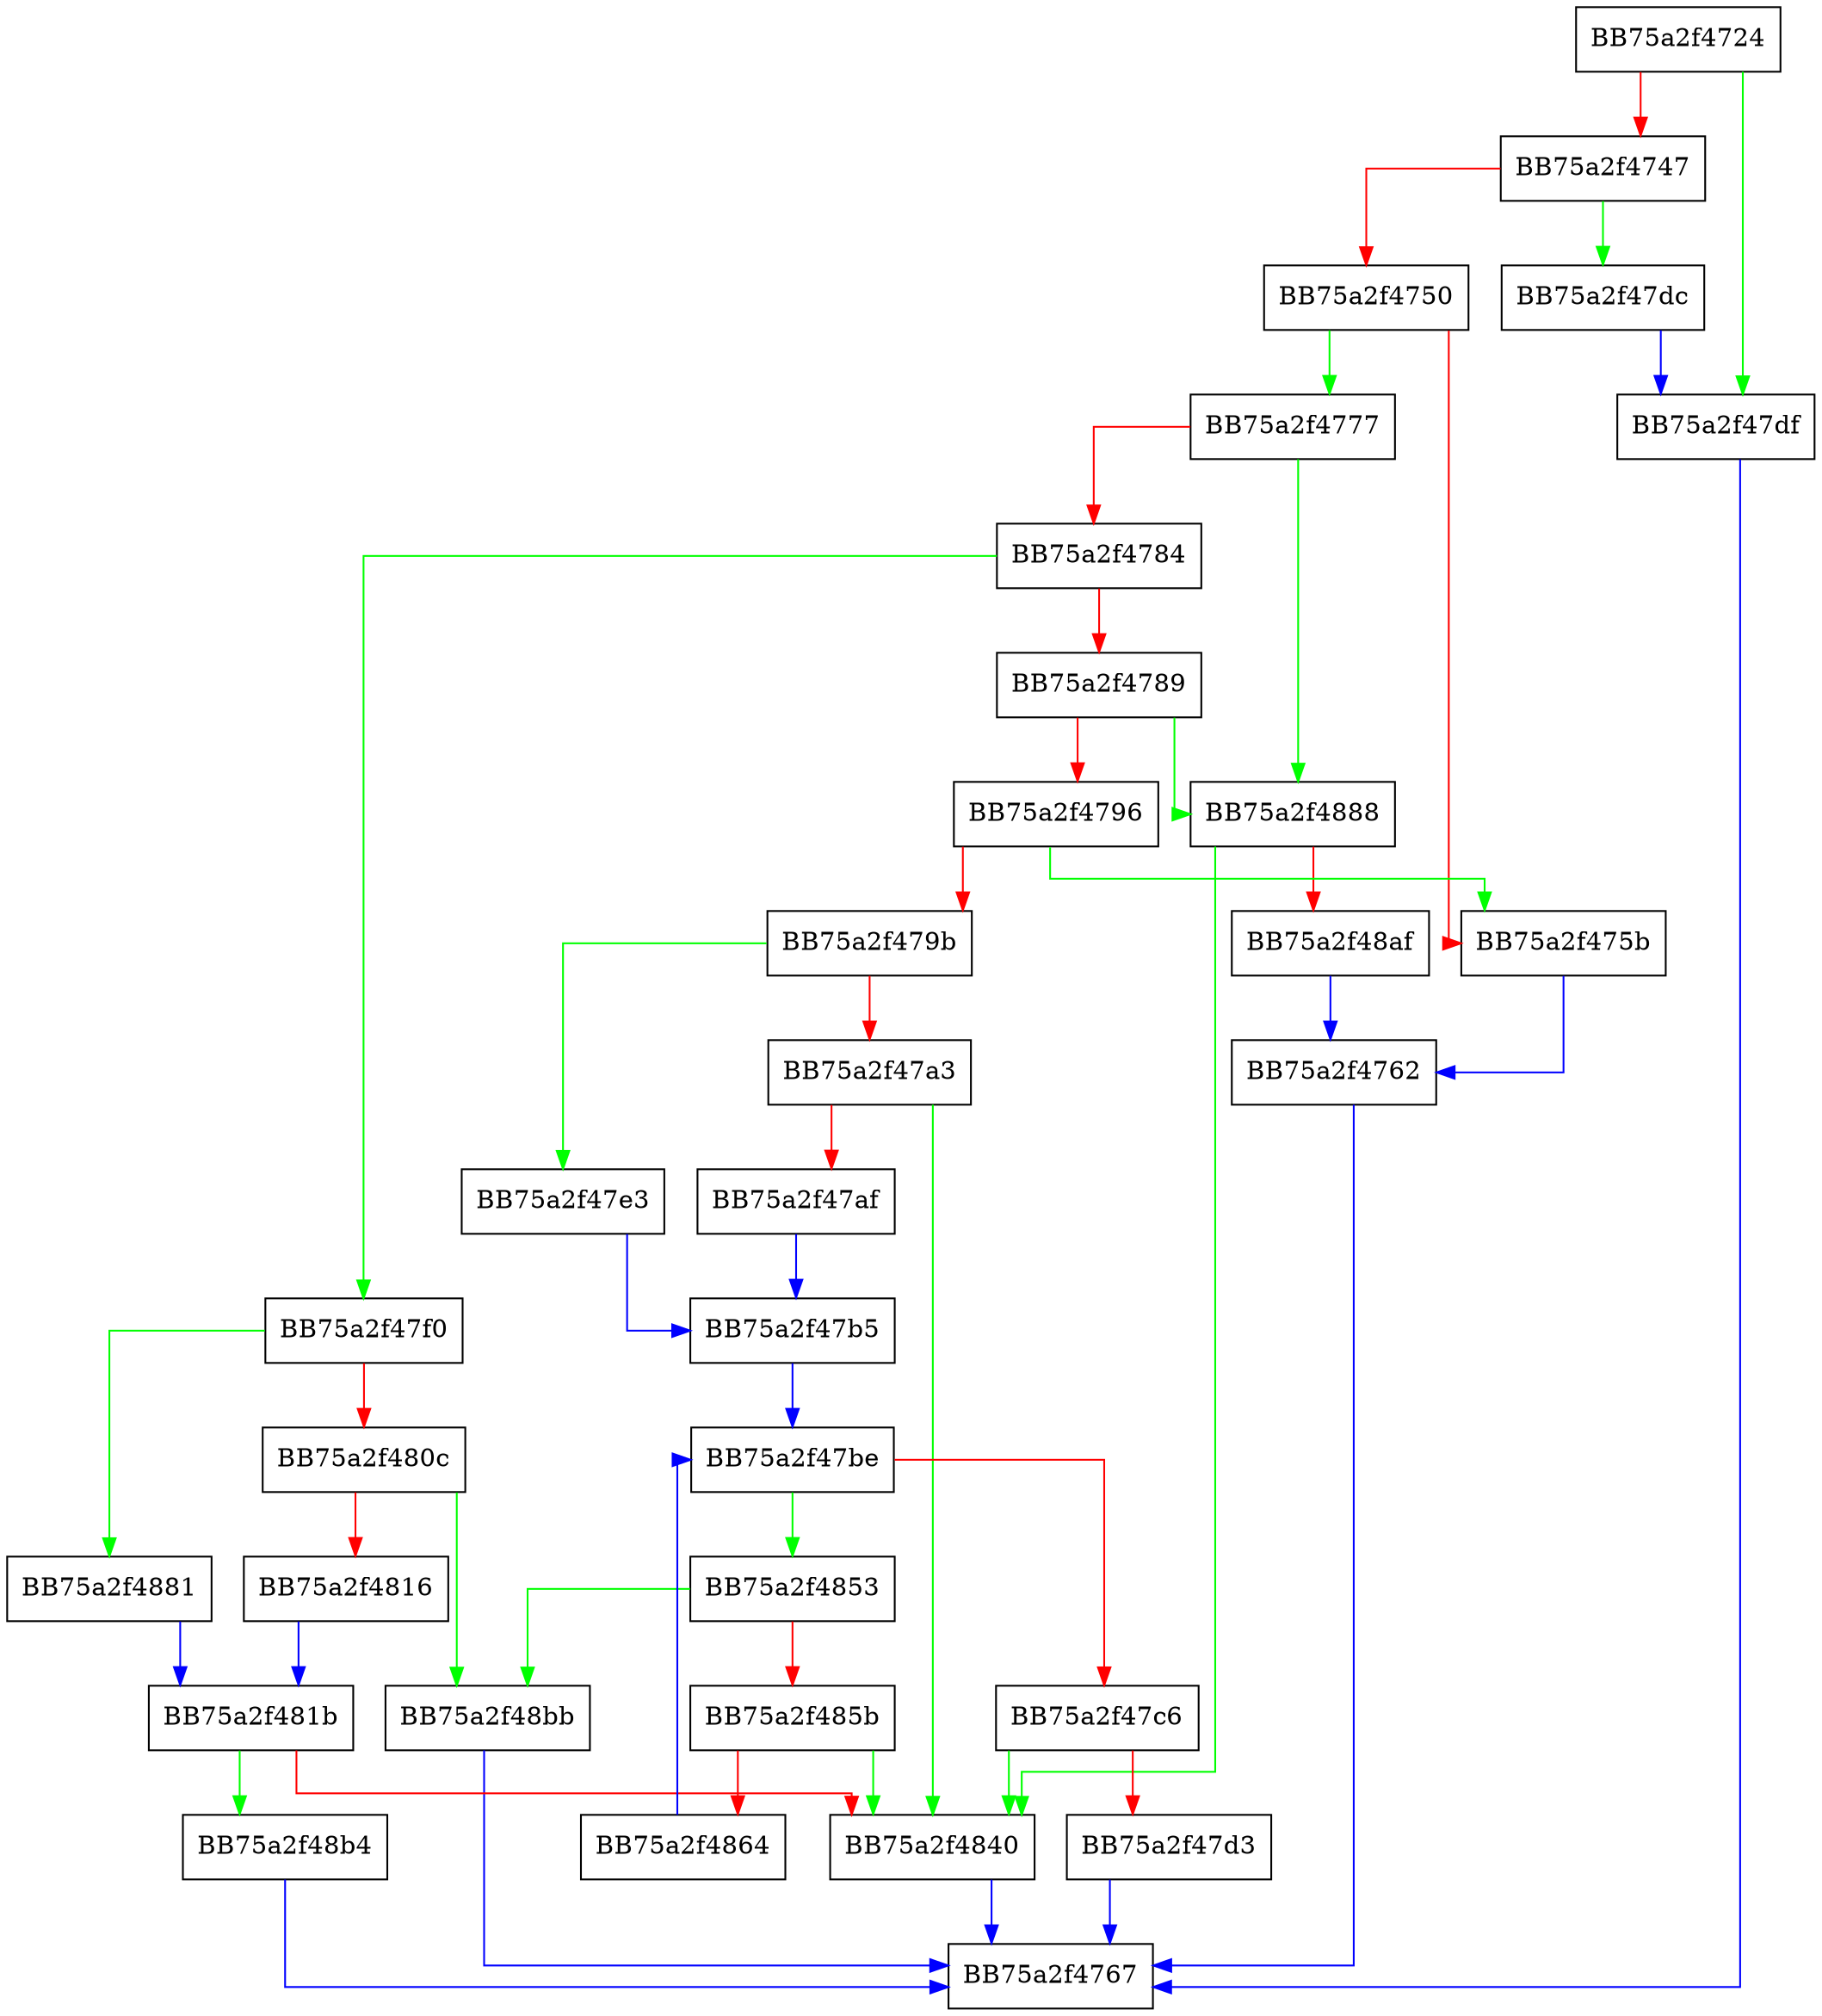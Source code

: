 digraph _Mbrtowc {
  node [shape="box"];
  graph [splines=ortho];
  BB75a2f4724 -> BB75a2f47df [color="green"];
  BB75a2f4724 -> BB75a2f4747 [color="red"];
  BB75a2f4747 -> BB75a2f47dc [color="green"];
  BB75a2f4747 -> BB75a2f4750 [color="red"];
  BB75a2f4750 -> BB75a2f4777 [color="green"];
  BB75a2f4750 -> BB75a2f475b [color="red"];
  BB75a2f475b -> BB75a2f4762 [color="blue"];
  BB75a2f4762 -> BB75a2f4767 [color="blue"];
  BB75a2f4777 -> BB75a2f4888 [color="green"];
  BB75a2f4777 -> BB75a2f4784 [color="red"];
  BB75a2f4784 -> BB75a2f47f0 [color="green"];
  BB75a2f4784 -> BB75a2f4789 [color="red"];
  BB75a2f4789 -> BB75a2f4888 [color="green"];
  BB75a2f4789 -> BB75a2f4796 [color="red"];
  BB75a2f4796 -> BB75a2f475b [color="green"];
  BB75a2f4796 -> BB75a2f479b [color="red"];
  BB75a2f479b -> BB75a2f47e3 [color="green"];
  BB75a2f479b -> BB75a2f47a3 [color="red"];
  BB75a2f47a3 -> BB75a2f4840 [color="green"];
  BB75a2f47a3 -> BB75a2f47af [color="red"];
  BB75a2f47af -> BB75a2f47b5 [color="blue"];
  BB75a2f47b5 -> BB75a2f47be [color="blue"];
  BB75a2f47be -> BB75a2f4853 [color="green"];
  BB75a2f47be -> BB75a2f47c6 [color="red"];
  BB75a2f47c6 -> BB75a2f4840 [color="green"];
  BB75a2f47c6 -> BB75a2f47d3 [color="red"];
  BB75a2f47d3 -> BB75a2f4767 [color="blue"];
  BB75a2f47dc -> BB75a2f47df [color="blue"];
  BB75a2f47df -> BB75a2f4767 [color="blue"];
  BB75a2f47e3 -> BB75a2f47b5 [color="blue"];
  BB75a2f47f0 -> BB75a2f4881 [color="green"];
  BB75a2f47f0 -> BB75a2f480c [color="red"];
  BB75a2f480c -> BB75a2f48bb [color="green"];
  BB75a2f480c -> BB75a2f4816 [color="red"];
  BB75a2f4816 -> BB75a2f481b [color="blue"];
  BB75a2f481b -> BB75a2f48b4 [color="green"];
  BB75a2f481b -> BB75a2f4840 [color="red"];
  BB75a2f4840 -> BB75a2f4767 [color="blue"];
  BB75a2f4853 -> BB75a2f48bb [color="green"];
  BB75a2f4853 -> BB75a2f485b [color="red"];
  BB75a2f485b -> BB75a2f4840 [color="green"];
  BB75a2f485b -> BB75a2f4864 [color="red"];
  BB75a2f4864 -> BB75a2f47be [color="blue"];
  BB75a2f4881 -> BB75a2f481b [color="blue"];
  BB75a2f4888 -> BB75a2f4840 [color="green"];
  BB75a2f4888 -> BB75a2f48af [color="red"];
  BB75a2f48af -> BB75a2f4762 [color="blue"];
  BB75a2f48b4 -> BB75a2f4767 [color="blue"];
  BB75a2f48bb -> BB75a2f4767 [color="blue"];
}